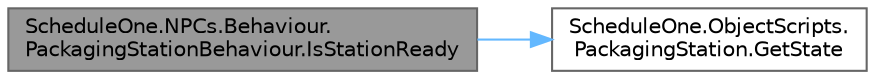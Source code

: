 digraph "ScheduleOne.NPCs.Behaviour.PackagingStationBehaviour.IsStationReady"
{
 // LATEX_PDF_SIZE
  bgcolor="transparent";
  edge [fontname=Helvetica,fontsize=10,labelfontname=Helvetica,labelfontsize=10];
  node [fontname=Helvetica,fontsize=10,shape=box,height=0.2,width=0.4];
  rankdir="LR";
  Node1 [id="Node000001",label="ScheduleOne.NPCs.Behaviour.\lPackagingStationBehaviour.IsStationReady",height=0.2,width=0.4,color="gray40", fillcolor="grey60", style="filled", fontcolor="black",tooltip=" "];
  Node1 -> Node2 [id="edge1_Node000001_Node000002",color="steelblue1",style="solid",tooltip=" "];
  Node2 [id="Node000002",label="ScheduleOne.ObjectScripts.\lPackagingStation.GetState",height=0.2,width=0.4,color="grey40", fillcolor="white", style="filled",URL="$class_schedule_one_1_1_object_scripts_1_1_packaging_station.html#aaaff4197159a12ac4da967d7cda309ef",tooltip=" "];
}
